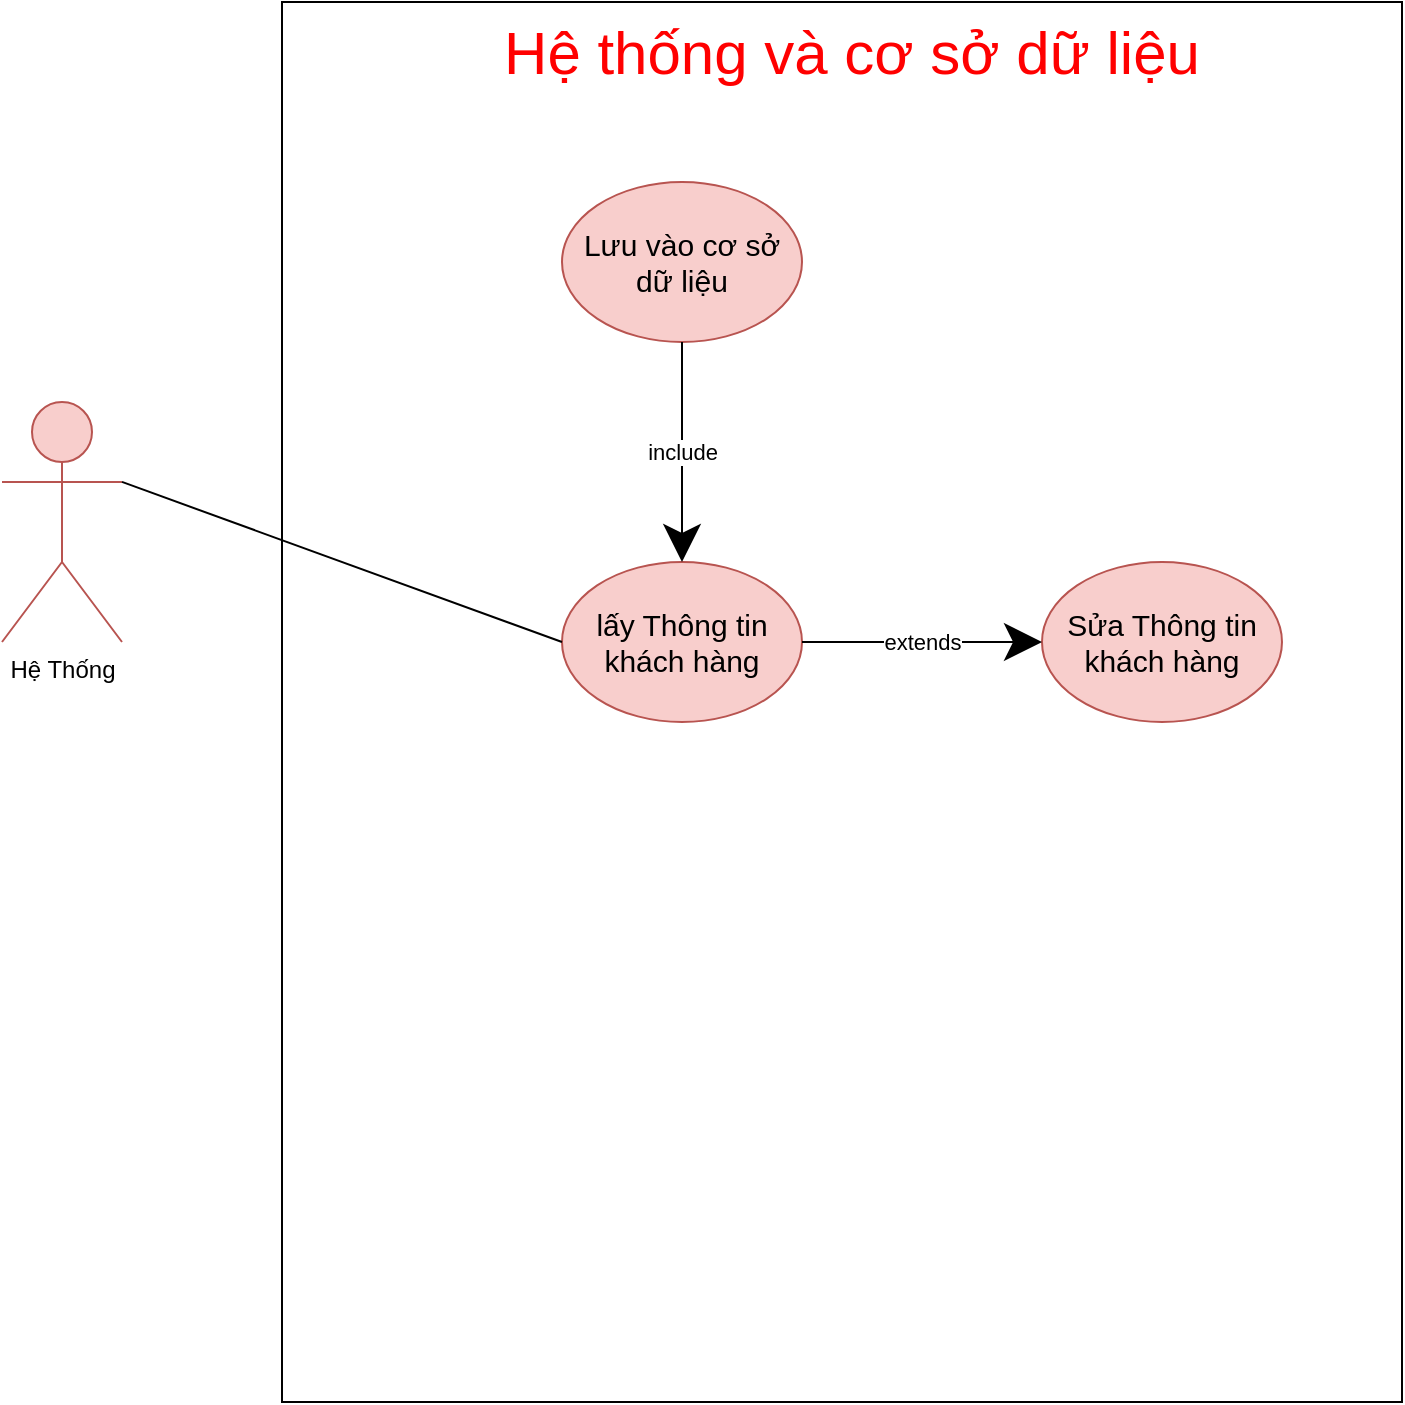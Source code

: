 <mxfile version="13.10.0" type="embed">
    <diagram id="WhkgHobNXYPse7SGPCeZ" name="Page-1">
        <mxGraphModel dx="940" dy="785" grid="1" gridSize="10" guides="1" tooltips="1" connect="1" arrows="1" fold="1" page="1" pageScale="1" pageWidth="850" pageHeight="1100" math="0" shadow="0">
            <root>
                <mxCell id="0"/>
                <mxCell id="1" parent="0"/>
                <mxCell id="2" value="" style="rounded=0;whiteSpace=wrap;html=1;" parent="1" vertex="1">
                    <mxGeometry x="180" y="60" width="560" height="700" as="geometry"/>
                </mxCell>
                <mxCell id="5" value="&lt;font style=&quot;font-size: 15px&quot;&gt;lấy Thông tin khách hàng&lt;/font&gt;" style="ellipse;whiteSpace=wrap;html=1;fillColor=#f8cecc;strokeColor=#b85450;" parent="1" vertex="1">
                    <mxGeometry x="320" y="340" width="120" height="80" as="geometry"/>
                </mxCell>
                <mxCell id="10" value="Hệ Thống" style="shape=umlActor;verticalLabelPosition=bottom;verticalAlign=top;html=1;fillColor=#f8cecc;strokeColor=#b85450;" parent="1" vertex="1">
                    <mxGeometry x="40" y="260" width="60" height="120" as="geometry"/>
                </mxCell>
                <mxCell id="16" value="&lt;font style=&quot;font-size: 15px&quot;&gt;Sửa Thông tin khách hàng&lt;/font&gt;" style="ellipse;whiteSpace=wrap;html=1;fillColor=#f8cecc;strokeColor=#b85450;" parent="1" vertex="1">
                    <mxGeometry x="560" y="340" width="120" height="80" as="geometry"/>
                </mxCell>
                <mxCell id="19" value="&lt;font style=&quot;font-size: 15px&quot;&gt;Lưu vào cơ sở dữ liệu&lt;/font&gt;" style="ellipse;whiteSpace=wrap;html=1;fillColor=#f8cecc;strokeColor=#b85450;" parent="1" vertex="1">
                    <mxGeometry x="320" y="150" width="120" height="80" as="geometry"/>
                </mxCell>
                <mxCell id="21" value="include" style="endArrow=classic;endSize=16;endFill=1;html=1;entryX=0.5;entryY=0;entryDx=0;entryDy=0;" parent="1" source="19" target="5" edge="1">
                    <mxGeometry width="160" relative="1" as="geometry">
                        <mxPoint x="340" y="310" as="sourcePoint"/>
                        <mxPoint x="500" y="310" as="targetPoint"/>
                    </mxGeometry>
                </mxCell>
                <mxCell id="22" value="extends" style="endArrow=classic;endSize=16;endFill=1;html=1;entryX=0;entryY=0.5;entryDx=0;entryDy=0;" parent="1" source="5" target="16" edge="1">
                    <mxGeometry width="160" relative="1" as="geometry">
                        <mxPoint x="605.691" y="330.001" as="sourcePoint"/>
                        <mxPoint x="420" y="443.03" as="targetPoint"/>
                    </mxGeometry>
                </mxCell>
                <mxCell id="24" value="&lt;font style=&quot;font-size: 30px&quot; color=&quot;#ff0000&quot;&gt;Hệ thống và cơ sở dữ liệu&lt;/font&gt;" style="text;html=1;strokeColor=none;fillColor=none;align=center;verticalAlign=middle;whiteSpace=wrap;rounded=0;" parent="1" vertex="1">
                    <mxGeometry x="210" y="60" width="510" height="50" as="geometry"/>
                </mxCell>
                <mxCell id="25" value="" style="endArrow=none;html=1;entryX=0;entryY=0.5;entryDx=0;entryDy=0;exitX=1;exitY=0.333;exitDx=0;exitDy=0;exitPerimeter=0;" edge="1" parent="1" source="10" target="5">
                    <mxGeometry width="50" height="50" relative="1" as="geometry">
                        <mxPoint x="440" y="380" as="sourcePoint"/>
                        <mxPoint x="490" y="330" as="targetPoint"/>
                    </mxGeometry>
                </mxCell>
            </root>
        </mxGraphModel>
    </diagram>
</mxfile>